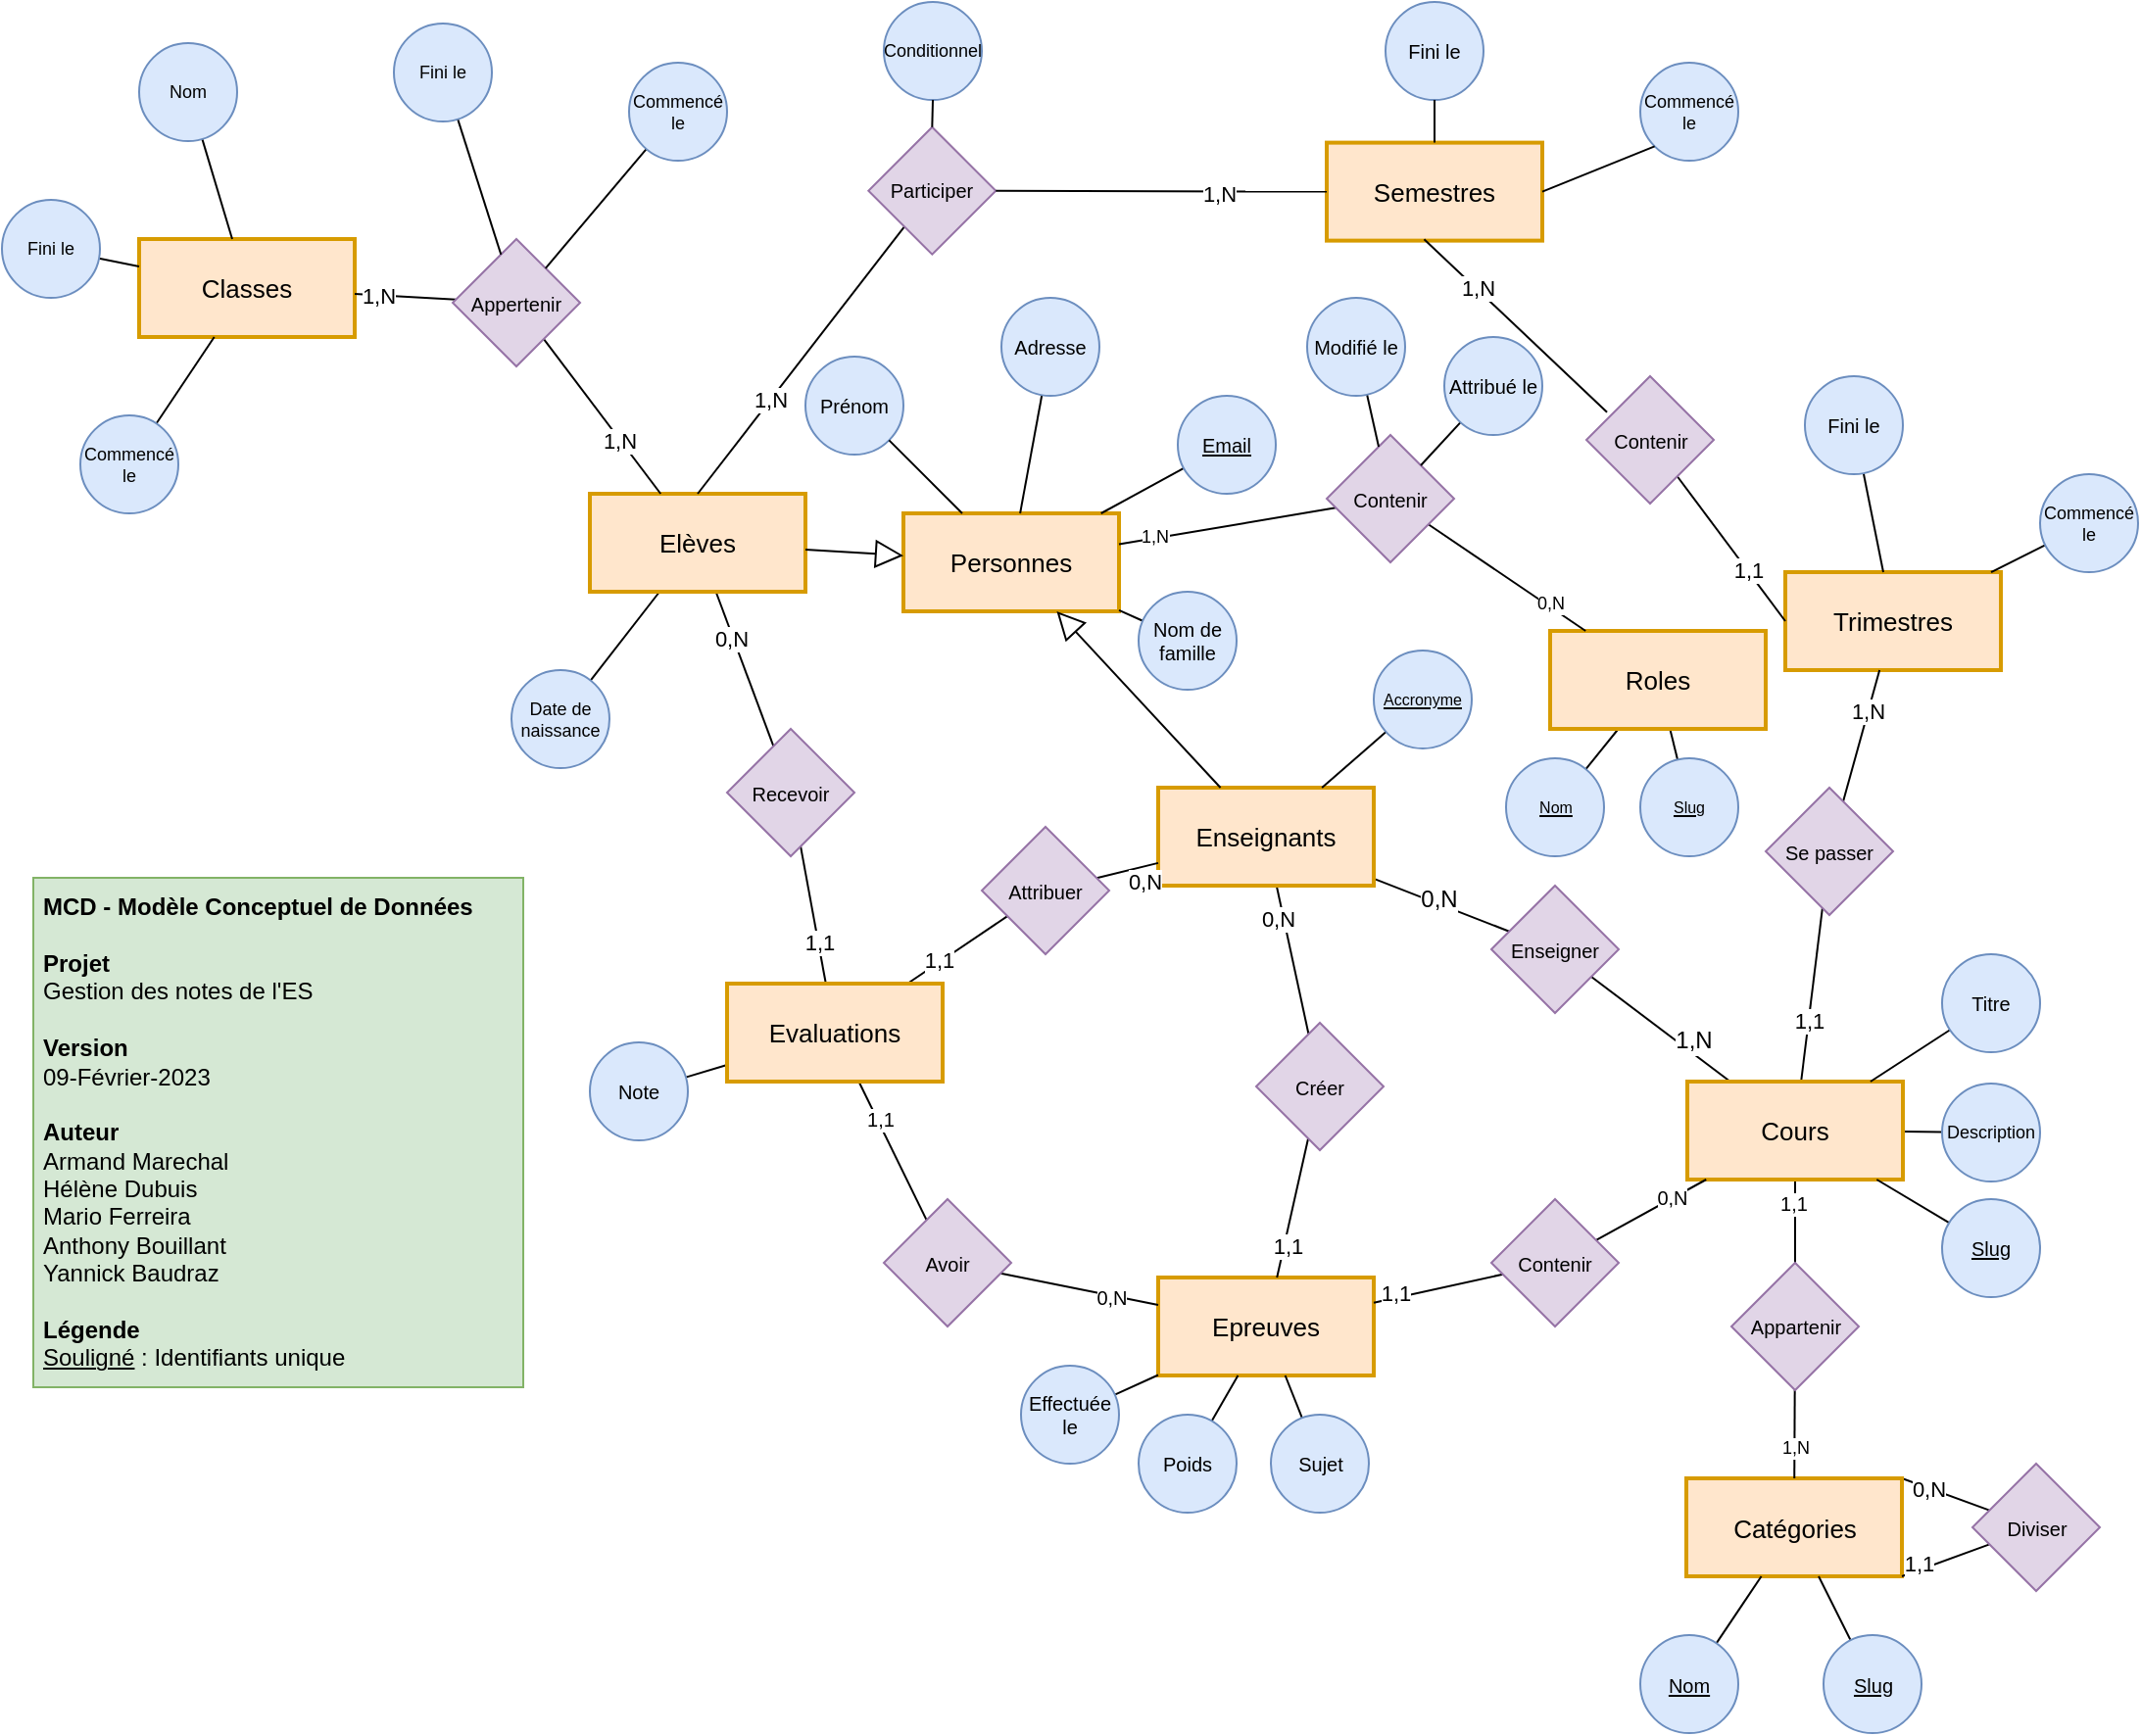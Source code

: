 <mxfile version="20.8.10" type="device"><diagram id="fc1f3b67-3c9b-b1b3-7705-706421d27264" name="ERD Habit Tracker app"><mxGraphModel dx="1502" dy="493" grid="1" gridSize="10" guides="1" tooltips="1" connect="1" arrows="1" fold="1" page="1" pageScale="1" pageWidth="850" pageHeight="1100" math="0" shadow="0"><root><mxCell id="0"/><mxCell id="1" parent="0"/><mxCell id="4cd4486c729dc68b-1" value="Personnes" style="strokeWidth=2;whiteSpace=wrap;html=1;align=center;fontSize=13;fontFamily=Helvetica;fontColor=#000000;strokeColor=#d79b00;fillColor=#ffe6cc;" parent="1" vertex="1"><mxGeometry x="194" y="391" width="110" height="50" as="geometry"/></mxCell><mxCell id="4a63a70a29bb4ada-1" value="Prénom" style="ellipse;whiteSpace=wrap;html=1;aspect=fixed;fontSize=10;fillColor=#dae8fc;strokeColor=#6c8ebf;" parent="1" vertex="1"><mxGeometry x="144" y="311" width="50" height="50" as="geometry"/></mxCell><mxCell id="4a63a70a29bb4ada-55" style="edgeStyle=none;rounded=0;html=1;endArrow=none;endFill=0;jettySize=auto;orthogonalLoop=1;fontSize=12;noEdgeStyle=1;" parent="1" source="4a63a70a29bb4ada-1" target="4cd4486c729dc68b-1" edge="1"><mxGeometry relative="1" as="geometry"/></mxCell><mxCell id="SsV3wDTHPU-2sM4uJBTH-1" value="&lt;b&gt;MCD - Modèle Conceptuel de Données&lt;/b&gt;&lt;br&gt;&lt;br&gt;&lt;b&gt;Projet&lt;br&gt;&lt;/b&gt;Gestion des notes de l'ES&lt;br&gt;&lt;br&gt;&lt;b&gt;Version&lt;/b&gt;&lt;br&gt;09-Février-2023&lt;br&gt;&lt;br&gt;&lt;b&gt;Auteur&lt;/b&gt;&lt;br&gt;Armand Marechal&lt;br&gt;Hélène Dubuis&lt;br&gt;Mario Ferreira&lt;br&gt;Anthony Bouillant&lt;br&gt;Yannick Baudraz&lt;br&gt;&lt;br&gt;&lt;b&gt;Légende&lt;/b&gt;&lt;br&gt;&lt;u&gt;Souligné&lt;/u&gt;&amp;nbsp;: Identifiants unique" style="text;html=1;align=left;verticalAlign=middle;resizable=0;points=[];;autosize=1;fillColor=#d5e8d4;strokeColor=#82b366;spacing=5;" parent="1" vertex="1"><mxGeometry x="-250" y="577" width="250" height="260" as="geometry"/></mxCell><mxCell id="kTjJ-W8VHfLG3xz3Vkrl-46" style="edgeStyle=none;rounded=0;orthogonalLoop=1;jettySize=auto;html=1;endArrow=none;endFill=0;noEdgeStyle=1;" parent="1" source="kTjJ-W8VHfLG3xz3Vkrl-40" target="UUAvCJBO5O_R0BKZxiB3-33" edge="1"><mxGeometry relative="1" as="geometry"/></mxCell><mxCell id="kTjJ-W8VHfLG3xz3Vkrl-53" value="0,N" style="text;html=1;align=center;verticalAlign=middle;resizable=0;points=[];;labelBackgroundColor=#ffffff;" parent="kTjJ-W8VHfLG3xz3Vkrl-46" vertex="1" connectable="0"><mxGeometry x="0.257" y="-1" relative="1" as="geometry"><mxPoint x="6.5" y="1" as="offset"/></mxGeometry></mxCell><mxCell id="kTjJ-W8VHfLG3xz3Vkrl-47" style="edgeStyle=none;rounded=0;orthogonalLoop=1;jettySize=auto;html=1;endArrow=none;endFill=0;noEdgeStyle=1;" parent="1" source="kTjJ-W8VHfLG3xz3Vkrl-40" target="UUAvCJBO5O_R0BKZxiB3-28" edge="1"><mxGeometry relative="1" as="geometry"/></mxCell><mxCell id="kTjJ-W8VHfLG3xz3Vkrl-52" value="1,N" style="text;html=1;align=center;verticalAlign=middle;resizable=0;points=[];;labelBackgroundColor=#ffffff;" parent="kTjJ-W8VHfLG3xz3Vkrl-47" vertex="1" connectable="0"><mxGeometry x="0.204" relative="1" as="geometry"><mxPoint x="9" as="offset"/></mxGeometry></mxCell><mxCell id="kTjJ-W8VHfLG3xz3Vkrl-40" value="Enseigner" style="rhombus;whiteSpace=wrap;html=1;fillColor=#e1d5e7;strokeColor=#9673a6;fontSize=10;" parent="1" vertex="1"><mxGeometry x="494" y="581" width="65" height="65" as="geometry"/></mxCell><mxCell id="p1nC3sIRzsMZF83V28V--9" style="edgeStyle=none;rounded=0;orthogonalLoop=1;jettySize=auto;html=1;endArrow=none;endFill=0;noEdgeStyle=1;" parent="1" source="p1nC3sIRzsMZF83V28V--2" target="4cd4486c729dc68b-1" edge="1"><mxGeometry relative="1" as="geometry"/></mxCell><mxCell id="p1nC3sIRzsMZF83V28V--2" value="Nom de famille" style="ellipse;whiteSpace=wrap;html=1;aspect=fixed;fontSize=10;fillColor=#dae8fc;strokeColor=#6c8ebf;" parent="1" vertex="1"><mxGeometry x="314" y="431" width="50" height="50" as="geometry"/></mxCell><mxCell id="p1nC3sIRzsMZF83V28V--10" style="edgeStyle=none;rounded=0;orthogonalLoop=1;jettySize=auto;html=1;endArrow=none;endFill=0;noEdgeStyle=1;" parent="1" source="p1nC3sIRzsMZF83V28V--3" target="4cd4486c729dc68b-1" edge="1"><mxGeometry relative="1" as="geometry"/></mxCell><mxCell id="p1nC3sIRzsMZF83V28V--3" value="&lt;u&gt;Email&lt;/u&gt;" style="ellipse;whiteSpace=wrap;html=1;aspect=fixed;fontSize=10;fillColor=#dae8fc;strokeColor=#6c8ebf;" parent="1" vertex="1"><mxGeometry x="334" y="331" width="50" height="50" as="geometry"/></mxCell><mxCell id="p1nC3sIRzsMZF83V28V--8" style="rounded=0;orthogonalLoop=1;jettySize=auto;html=1;endArrow=none;endFill=0;noEdgeStyle=1;" parent="1" source="p1nC3sIRzsMZF83V28V--4" target="4cd4486c729dc68b-1" edge="1"><mxGeometry relative="1" as="geometry"><mxPoint x="233.75" y="387.5" as="targetPoint"/></mxGeometry></mxCell><mxCell id="p1nC3sIRzsMZF83V28V--4" value="Adresse" style="ellipse;whiteSpace=wrap;html=1;aspect=fixed;fontSize=10;fillColor=#dae8fc;strokeColor=#6c8ebf;" parent="1" vertex="1"><mxGeometry x="244" y="281" width="50" height="50" as="geometry"/></mxCell><mxCell id="p1nC3sIRzsMZF83V28V--13" style="edgeStyle=none;rounded=0;orthogonalLoop=1;jettySize=auto;html=1;endArrow=none;endFill=0;noEdgeStyle=1;" parent="1" source="p1nC3sIRzsMZF83V28V--11" target="UUAvCJBO5O_R0BKZxiB3-27" edge="1"><mxGeometry relative="1" as="geometry"/></mxCell><mxCell id="p1nC3sIRzsMZF83V28V--11" value="Date de naissance" style="ellipse;whiteSpace=wrap;html=1;aspect=fixed;fontSize=9;fillColor=#dae8fc;strokeColor=#6c8ebf;" parent="1" vertex="1"><mxGeometry x="-6" y="471" width="50" height="50" as="geometry"/></mxCell><mxCell id="UUAvCJBO5O_R0BKZxiB3-38" style="rounded=0;orthogonalLoop=1;jettySize=auto;html=1;endArrow=none;endFill=0;noEdgeStyle=1;" parent="1" source="UUAvCJBO5O_R0BKZxiB3-27" target="UUAvCJBO5O_R0BKZxiB3-35" edge="1"><mxGeometry relative="1" as="geometry"/></mxCell><mxCell id="UUAvCJBO5O_R0BKZxiB3-39" value="0,N" style="edgeLabel;html=1;align=center;verticalAlign=middle;resizable=0;points=[];" parent="UUAvCJBO5O_R0BKZxiB3-38" vertex="1" connectable="0"><mxGeometry x="-0.518" relative="1" as="geometry"><mxPoint y="5" as="offset"/></mxGeometry></mxCell><mxCell id="UUAvCJBO5O_R0BKZxiB3-27" value="Elèves" style="strokeWidth=2;whiteSpace=wrap;html=1;align=center;fontSize=13;fontFamily=Helvetica;fontColor=#000000;strokeColor=#d79b00;fillColor=#ffe6cc;" parent="1" vertex="1"><mxGeometry x="34" y="381" width="110" height="50" as="geometry"/></mxCell><mxCell id="UUAvCJBO5O_R0BKZxiB3-53" style="edgeStyle=none;rounded=0;orthogonalLoop=1;jettySize=auto;html=1;endArrow=none;endFill=0;noEdgeStyle=1;" parent="1" source="UUAvCJBO5O_R0BKZxiB3-28" target="UUAvCJBO5O_R0BKZxiB3-52" edge="1"><mxGeometry relative="1" as="geometry"/></mxCell><mxCell id="UUAvCJBO5O_R0BKZxiB3-55" value="1,1" style="edgeLabel;html=1;align=center;verticalAlign=middle;resizable=0;points=[];" parent="UUAvCJBO5O_R0BKZxiB3-53" vertex="1" connectable="0"><mxGeometry x="-0.3" relative="1" as="geometry"><mxPoint as="offset"/></mxGeometry></mxCell><mxCell id="UUAvCJBO5O_R0BKZxiB3-58" style="edgeStyle=none;rounded=0;orthogonalLoop=1;jettySize=auto;html=1;endArrow=none;endFill=0;noEdgeStyle=1;" parent="1" source="UUAvCJBO5O_R0BKZxiB3-28" target="UUAvCJBO5O_R0BKZxiB3-57" edge="1"><mxGeometry relative="1" as="geometry"/></mxCell><mxCell id="UUAvCJBO5O_R0BKZxiB3-63" value="1,1" style="edgeLabel;html=1;align=center;verticalAlign=middle;resizable=0;points=[];" parent="UUAvCJBO5O_R0BKZxiB3-58" vertex="1" connectable="0"><mxGeometry x="-0.586" y="2" relative="1" as="geometry"><mxPoint x="-7" y="-47" as="offset"/></mxGeometry></mxCell><mxCell id="UUAvCJBO5O_R0BKZxiB3-130" value="1,1" style="edgeLabel;html=1;align=center;verticalAlign=middle;resizable=0;points=[];fontSize=10;" parent="UUAvCJBO5O_R0BKZxiB3-58" vertex="1" connectable="0"><mxGeometry x="-0.464" y="-1" relative="1" as="geometry"><mxPoint as="offset"/></mxGeometry></mxCell><mxCell id="UUAvCJBO5O_R0BKZxiB3-134" style="edgeStyle=none;rounded=0;orthogonalLoop=1;jettySize=auto;html=1;fontSize=11;endArrow=none;endFill=0;" parent="1" source="UUAvCJBO5O_R0BKZxiB3-28" target="UUAvCJBO5O_R0BKZxiB3-133" edge="1"><mxGeometry relative="1" as="geometry"/></mxCell><mxCell id="UUAvCJBO5O_R0BKZxiB3-28" value="Cours" style="strokeWidth=2;whiteSpace=wrap;html=1;align=center;fontSize=13;fontFamily=Helvetica;fontColor=#000000;strokeColor=#d79b00;fillColor=#ffe6cc;" parent="1" vertex="1"><mxGeometry x="594" y="681" width="110" height="50" as="geometry"/></mxCell><mxCell id="UUAvCJBO5O_R0BKZxiB3-29" value="Trimestres" style="strokeWidth=2;whiteSpace=wrap;html=1;align=center;fontSize=13;fontFamily=Helvetica;fontColor=#000000;strokeColor=#d79b00;fillColor=#ffe6cc;" parent="1" vertex="1"><mxGeometry x="644" y="421" width="110" height="50" as="geometry"/></mxCell><mxCell id="UUAvCJBO5O_R0BKZxiB3-61" style="edgeStyle=none;rounded=0;orthogonalLoop=1;jettySize=auto;html=1;endArrow=none;endFill=0;exitX=1;exitY=0;exitDx=0;exitDy=0;noEdgeStyle=1;" parent="1" source="UUAvCJBO5O_R0BKZxiB3-32" target="UUAvCJBO5O_R0BKZxiB3-60" edge="1"><mxGeometry relative="1" as="geometry"/></mxCell><mxCell id="UUAvCJBO5O_R0BKZxiB3-65" value="0,N" style="edgeLabel;html=1;align=center;verticalAlign=middle;resizable=0;points=[];" parent="UUAvCJBO5O_R0BKZxiB3-61" vertex="1" connectable="0"><mxGeometry x="-0.419" y="-1" relative="1" as="geometry"><mxPoint as="offset"/></mxGeometry></mxCell><mxCell id="UUAvCJBO5O_R0BKZxiB3-32" value="Catégories" style="strokeWidth=2;whiteSpace=wrap;html=1;align=center;fontSize=13;fontFamily=Helvetica;fontColor=#000000;strokeColor=#d79b00;fillColor=#ffe6cc;" parent="1" vertex="1"><mxGeometry x="593.5" y="883.5" width="110" height="50" as="geometry"/></mxCell><mxCell id="UUAvCJBO5O_R0BKZxiB3-118" style="edgeStyle=none;rounded=0;orthogonalLoop=1;jettySize=auto;html=1;fontSize=9;endArrow=none;endFill=0;noEdgeStyle=1;" parent="1" source="UUAvCJBO5O_R0BKZxiB3-33" target="UUAvCJBO5O_R0BKZxiB3-117" edge="1"><mxGeometry relative="1" as="geometry"/></mxCell><mxCell id="UUAvCJBO5O_R0BKZxiB3-131" value="0,N" style="edgeLabel;html=1;align=center;verticalAlign=middle;resizable=0;points=[];fontSize=11;" parent="UUAvCJBO5O_R0BKZxiB3-118" vertex="1" connectable="0"><mxGeometry x="-0.583" y="-3" relative="1" as="geometry"><mxPoint as="offset"/></mxGeometry></mxCell><mxCell id="UUAvCJBO5O_R0BKZxiB3-33" value="Enseignants" style="strokeWidth=2;whiteSpace=wrap;html=1;align=center;fontSize=13;fontFamily=Helvetica;fontColor=#000000;strokeColor=#d79b00;fillColor=#ffe6cc;" parent="1" vertex="1"><mxGeometry x="324" y="531" width="110" height="50" as="geometry"/></mxCell><mxCell id="UUAvCJBO5O_R0BKZxiB3-34" value="Epreuves" style="strokeWidth=2;whiteSpace=wrap;html=1;align=center;fontSize=13;fontFamily=Helvetica;fontColor=#000000;strokeColor=#d79b00;fillColor=#ffe6cc;" parent="1" vertex="1"><mxGeometry x="324" y="781" width="110" height="50" as="geometry"/></mxCell><mxCell id="UUAvCJBO5O_R0BKZxiB3-115" style="edgeStyle=none;rounded=0;orthogonalLoop=1;jettySize=auto;html=1;fontSize=9;endArrow=none;endFill=0;noEdgeStyle=1;" parent="1" source="UUAvCJBO5O_R0BKZxiB3-35" target="UUAvCJBO5O_R0BKZxiB3-114" edge="1"><mxGeometry relative="1" as="geometry"/></mxCell><mxCell id="UUAvCJBO5O_R0BKZxiB3-116" value="1,1" style="edgeLabel;html=1;align=center;verticalAlign=middle;resizable=0;points=[];fontSize=11;" parent="UUAvCJBO5O_R0BKZxiB3-115" vertex="1" connectable="0"><mxGeometry x="0.399" relative="1" as="geometry"><mxPoint as="offset"/></mxGeometry></mxCell><mxCell id="UUAvCJBO5O_R0BKZxiB3-35" value="Recevoir" style="rhombus;whiteSpace=wrap;html=1;fillColor=#e1d5e7;strokeColor=#9673a6;fontSize=10;" parent="1" vertex="1"><mxGeometry x="104" y="501" width="65" height="65" as="geometry"/></mxCell><mxCell id="UUAvCJBO5O_R0BKZxiB3-43" style="edgeStyle=none;rounded=0;orthogonalLoop=1;jettySize=auto;html=1;endArrow=none;endFill=0;noEdgeStyle=1;" parent="1" source="UUAvCJBO5O_R0BKZxiB3-42" target="UUAvCJBO5O_R0BKZxiB3-33" edge="1"><mxGeometry relative="1" as="geometry"/></mxCell><mxCell id="UUAvCJBO5O_R0BKZxiB3-45" value="0,N" style="edgeLabel;html=1;align=center;verticalAlign=middle;resizable=0;points=[];" parent="UUAvCJBO5O_R0BKZxiB3-43" vertex="1" connectable="0"><mxGeometry x="0.71" y="-1" relative="1" as="geometry"><mxPoint x="-3" y="7" as="offset"/></mxGeometry></mxCell><mxCell id="UUAvCJBO5O_R0BKZxiB3-44" style="edgeStyle=none;rounded=0;orthogonalLoop=1;jettySize=auto;html=1;endArrow=none;endFill=0;noEdgeStyle=1;" parent="1" source="UUAvCJBO5O_R0BKZxiB3-42" target="UUAvCJBO5O_R0BKZxiB3-114" edge="1"><mxGeometry relative="1" as="geometry"/></mxCell><mxCell id="UUAvCJBO5O_R0BKZxiB3-46" value="1,1" style="edgeLabel;html=1;align=center;verticalAlign=middle;resizable=0;points=[];" parent="UUAvCJBO5O_R0BKZxiB3-44" vertex="1" connectable="0"><mxGeometry x="0.58" y="1" relative="1" as="geometry"><mxPoint x="4" y="-6" as="offset"/></mxGeometry></mxCell><mxCell id="UUAvCJBO5O_R0BKZxiB3-42" value="Attribuer" style="rhombus;whiteSpace=wrap;html=1;fillColor=#e1d5e7;strokeColor=#9673a6;fontSize=10;" parent="1" vertex="1"><mxGeometry x="234" y="551" width="65" height="65" as="geometry"/></mxCell><mxCell id="UUAvCJBO5O_R0BKZxiB3-48" style="edgeStyle=none;rounded=0;orthogonalLoop=1;jettySize=auto;html=1;endArrow=none;endFill=0;noEdgeStyle=1;" parent="1" source="UUAvCJBO5O_R0BKZxiB3-47" target="UUAvCJBO5O_R0BKZxiB3-28" edge="1"><mxGeometry relative="1" as="geometry"/></mxCell><mxCell id="UUAvCJBO5O_R0BKZxiB3-129" value="0,N" style="edgeLabel;html=1;align=center;verticalAlign=middle;resizable=0;points=[];fontSize=10;" parent="UUAvCJBO5O_R0BKZxiB3-48" vertex="1" connectable="0"><mxGeometry x="0.378" y="1" relative="1" as="geometry"><mxPoint as="offset"/></mxGeometry></mxCell><mxCell id="UUAvCJBO5O_R0BKZxiB3-49" style="edgeStyle=none;rounded=0;orthogonalLoop=1;jettySize=auto;html=1;endArrow=none;endFill=0;noEdgeStyle=1;" parent="1" source="UUAvCJBO5O_R0BKZxiB3-47" target="UUAvCJBO5O_R0BKZxiB3-34" edge="1"><mxGeometry relative="1" as="geometry"/></mxCell><mxCell id="UUAvCJBO5O_R0BKZxiB3-50" value="1,1" style="edgeLabel;html=1;align=center;verticalAlign=middle;resizable=0;points=[];" parent="UUAvCJBO5O_R0BKZxiB3-49" vertex="1" connectable="0"><mxGeometry x="0.789" relative="1" as="geometry"><mxPoint x="4" y="-4" as="offset"/></mxGeometry></mxCell><mxCell id="UUAvCJBO5O_R0BKZxiB3-47" value="Contenir" style="rhombus;whiteSpace=wrap;html=1;fillColor=#e1d5e7;strokeColor=#9673a6;fontSize=10;" parent="1" vertex="1"><mxGeometry x="494" y="741" width="65" height="65" as="geometry"/></mxCell><mxCell id="UUAvCJBO5O_R0BKZxiB3-54" style="edgeStyle=none;rounded=0;orthogonalLoop=1;jettySize=auto;html=1;endArrow=none;endFill=0;noEdgeStyle=1;" parent="1" source="UUAvCJBO5O_R0BKZxiB3-52" target="UUAvCJBO5O_R0BKZxiB3-29" edge="1"><mxGeometry relative="1" as="geometry"/></mxCell><mxCell id="UUAvCJBO5O_R0BKZxiB3-56" value="1,N" style="edgeLabel;html=1;align=center;verticalAlign=middle;resizable=0;points=[];" parent="UUAvCJBO5O_R0BKZxiB3-54" vertex="1" connectable="0"><mxGeometry x="0.381" y="-2" relative="1" as="geometry"><mxPoint x="-3" y="-1" as="offset"/></mxGeometry></mxCell><mxCell id="UUAvCJBO5O_R0BKZxiB3-52" value="Se passer" style="rhombus;whiteSpace=wrap;html=1;fillColor=#e1d5e7;strokeColor=#9673a6;fontSize=10;" parent="1" vertex="1"><mxGeometry x="634" y="531" width="65" height="65" as="geometry"/></mxCell><mxCell id="UUAvCJBO5O_R0BKZxiB3-59" style="edgeStyle=none;rounded=0;orthogonalLoop=1;jettySize=auto;html=1;endArrow=none;endFill=0;noEdgeStyle=1;" parent="1" source="UUAvCJBO5O_R0BKZxiB3-57" target="UUAvCJBO5O_R0BKZxiB3-32" edge="1"><mxGeometry relative="1" as="geometry"/></mxCell><mxCell id="UUAvCJBO5O_R0BKZxiB3-113" value="1,N" style="edgeLabel;html=1;align=center;verticalAlign=middle;resizable=0;points=[];fontSize=9;" parent="UUAvCJBO5O_R0BKZxiB3-59" vertex="1" connectable="0"><mxGeometry x="0.303" relative="1" as="geometry"><mxPoint as="offset"/></mxGeometry></mxCell><mxCell id="UUAvCJBO5O_R0BKZxiB3-57" value="Appartenir" style="rhombus;whiteSpace=wrap;html=1;fillColor=#e1d5e7;strokeColor=#9673a6;fontSize=10;" parent="1" vertex="1"><mxGeometry x="616.5" y="773.5" width="65" height="65" as="geometry"/></mxCell><mxCell id="UUAvCJBO5O_R0BKZxiB3-62" style="edgeStyle=none;rounded=0;orthogonalLoop=1;jettySize=auto;html=1;endArrow=none;endFill=0;entryX=1;entryY=1;entryDx=0;entryDy=0;noEdgeStyle=1;" parent="1" source="UUAvCJBO5O_R0BKZxiB3-60" target="UUAvCJBO5O_R0BKZxiB3-32" edge="1"><mxGeometry relative="1" as="geometry"/></mxCell><mxCell id="UUAvCJBO5O_R0BKZxiB3-66" value="1,1" style="edgeLabel;html=1;align=center;verticalAlign=middle;resizable=0;points=[];" parent="UUAvCJBO5O_R0BKZxiB3-62" vertex="1" connectable="0"><mxGeometry x="0.43" y="-1" relative="1" as="geometry"><mxPoint x="-4" y="-1" as="offset"/></mxGeometry></mxCell><mxCell id="UUAvCJBO5O_R0BKZxiB3-60" value="Diviser" style="rhombus;whiteSpace=wrap;html=1;fillColor=#e1d5e7;strokeColor=#9673a6;fontSize=10;" parent="1" vertex="1"><mxGeometry x="739.5" y="876" width="65" height="65" as="geometry"/></mxCell><mxCell id="UUAvCJBO5O_R0BKZxiB3-68" value="" style="edgeStyle=orthogonalEdgeStyle;html=1;endSize=12;endArrow=block;endFill=0;rounded=0;noEdgeStyle=1;" parent="1" source="UUAvCJBO5O_R0BKZxiB3-27" target="4cd4486c729dc68b-1" edge="1"><mxGeometry width="160" relative="1" as="geometry"><mxPoint x="20" y="377.5" as="sourcePoint"/><mxPoint x="180" y="377.5" as="targetPoint"/></mxGeometry></mxCell><mxCell id="UUAvCJBO5O_R0BKZxiB3-69" value="" style="edgeStyle=orthogonalEdgeStyle;html=1;endSize=12;endArrow=block;endFill=0;rounded=0;noEdgeStyle=1;" parent="1" source="UUAvCJBO5O_R0BKZxiB3-33" target="4cd4486c729dc68b-1" edge="1"><mxGeometry width="160" relative="1" as="geometry"><mxPoint x="137.115" y="452.5" as="sourcePoint"/><mxPoint x="191.635" y="340" as="targetPoint"/></mxGeometry></mxCell><mxCell id="UUAvCJBO5O_R0BKZxiB3-74" style="edgeStyle=none;rounded=0;orthogonalLoop=1;jettySize=auto;html=1;endArrow=none;endFill=0;noEdgeStyle=1;" parent="1" source="UUAvCJBO5O_R0BKZxiB3-73" target="UUAvCJBO5O_R0BKZxiB3-114" edge="1"><mxGeometry relative="1" as="geometry"/></mxCell><mxCell id="UUAvCJBO5O_R0BKZxiB3-73" value="Note" style="ellipse;whiteSpace=wrap;html=1;aspect=fixed;fontSize=10;fillColor=#dae8fc;strokeColor=#6c8ebf;" parent="1" vertex="1"><mxGeometry x="34" y="661" width="50" height="50" as="geometry"/></mxCell><mxCell id="UUAvCJBO5O_R0BKZxiB3-78" style="edgeStyle=none;rounded=0;orthogonalLoop=1;jettySize=auto;html=1;endArrow=none;endFill=0;noEdgeStyle=1;" parent="1" source="UUAvCJBO5O_R0BKZxiB3-75" target="UUAvCJBO5O_R0BKZxiB3-34" edge="1"><mxGeometry relative="1" as="geometry"><mxPoint x="335" y="647.5" as="targetPoint"/></mxGeometry></mxCell><mxCell id="UUAvCJBO5O_R0BKZxiB3-75" value="Poids" style="ellipse;whiteSpace=wrap;html=1;aspect=fixed;fontSize=10;fillColor=#dae8fc;strokeColor=#6c8ebf;" parent="1" vertex="1"><mxGeometry x="314" y="851" width="50" height="50" as="geometry"/></mxCell><mxCell id="UUAvCJBO5O_R0BKZxiB3-79" style="edgeStyle=none;rounded=0;orthogonalLoop=1;jettySize=auto;html=1;endArrow=none;endFill=0;noEdgeStyle=1;" parent="1" source="UUAvCJBO5O_R0BKZxiB3-76" target="UUAvCJBO5O_R0BKZxiB3-34" edge="1"><mxGeometry relative="1" as="geometry"/></mxCell><mxCell id="UUAvCJBO5O_R0BKZxiB3-76" value="Effectuée le" style="ellipse;whiteSpace=wrap;html=1;aspect=fixed;fontSize=10;fillColor=#dae8fc;strokeColor=#6c8ebf;" parent="1" vertex="1"><mxGeometry x="254" y="826" width="50" height="50" as="geometry"/></mxCell><mxCell id="UUAvCJBO5O_R0BKZxiB3-80" style="edgeStyle=none;rounded=0;orthogonalLoop=1;jettySize=auto;html=1;endArrow=none;endFill=0;noEdgeStyle=1;" parent="1" source="UUAvCJBO5O_R0BKZxiB3-77" target="UUAvCJBO5O_R0BKZxiB3-34" edge="1"><mxGeometry relative="1" as="geometry"/></mxCell><mxCell id="UUAvCJBO5O_R0BKZxiB3-77" value="Sujet" style="ellipse;whiteSpace=wrap;html=1;aspect=fixed;fontSize=10;fillColor=#dae8fc;strokeColor=#6c8ebf;" parent="1" vertex="1"><mxGeometry x="381.5" y="851" width="50" height="50" as="geometry"/></mxCell><mxCell id="UUAvCJBO5O_R0BKZxiB3-83" style="edgeStyle=none;rounded=0;orthogonalLoop=1;jettySize=auto;html=1;endArrow=none;endFill=0;noEdgeStyle=1;" parent="1" source="UUAvCJBO5O_R0BKZxiB3-81" target="UUAvCJBO5O_R0BKZxiB3-33" edge="1"><mxGeometry relative="1" as="geometry"/></mxCell><mxCell id="UUAvCJBO5O_R0BKZxiB3-81" value="&lt;u style=&quot;font-size: 8px;&quot;&gt;Accronyme&lt;/u&gt;" style="ellipse;whiteSpace=wrap;html=1;aspect=fixed;fontSize=8;fillColor=#dae8fc;strokeColor=#6c8ebf;" parent="1" vertex="1"><mxGeometry x="434" y="461" width="50" height="50" as="geometry"/></mxCell><mxCell id="UUAvCJBO5O_R0BKZxiB3-85" style="edgeStyle=none;rounded=0;orthogonalLoop=1;jettySize=auto;html=1;endArrow=none;endFill=0;noEdgeStyle=1;" parent="1" source="UUAvCJBO5O_R0BKZxiB3-84" target="UUAvCJBO5O_R0BKZxiB3-28" edge="1"><mxGeometry relative="1" as="geometry"/></mxCell><mxCell id="UUAvCJBO5O_R0BKZxiB3-84" value="Titre" style="ellipse;whiteSpace=wrap;html=1;aspect=fixed;fontSize=10;fillColor=#dae8fc;strokeColor=#6c8ebf;" parent="1" vertex="1"><mxGeometry x="724" y="616" width="50" height="50" as="geometry"/></mxCell><mxCell id="UUAvCJBO5O_R0BKZxiB3-87" style="edgeStyle=none;rounded=0;orthogonalLoop=1;jettySize=auto;html=1;endArrow=none;endFill=0;noEdgeStyle=1;" parent="1" source="UUAvCJBO5O_R0BKZxiB3-86" target="UUAvCJBO5O_R0BKZxiB3-28" edge="1"><mxGeometry relative="1" as="geometry"/></mxCell><mxCell id="UUAvCJBO5O_R0BKZxiB3-86" value="Slug" style="ellipse;whiteSpace=wrap;html=1;aspect=fixed;fontSize=10;fillColor=#dae8fc;strokeColor=#6c8ebf;fontStyle=4" parent="1" vertex="1"><mxGeometry x="724" y="741" width="50" height="50" as="geometry"/></mxCell><mxCell id="UUAvCJBO5O_R0BKZxiB3-91" style="edgeStyle=none;rounded=0;orthogonalLoop=1;jettySize=auto;html=1;fontSize=9;endArrow=none;endFill=0;noEdgeStyle=1;" parent="1" source="UUAvCJBO5O_R0BKZxiB3-88" target="UUAvCJBO5O_R0BKZxiB3-32" edge="1"><mxGeometry relative="1" as="geometry"/></mxCell><mxCell id="UUAvCJBO5O_R0BKZxiB3-88" value="&lt;u style=&quot;&quot;&gt;Slug&lt;/u&gt;" style="ellipse;whiteSpace=wrap;html=1;aspect=fixed;fontSize=10;fillColor=#dae8fc;strokeColor=#6c8ebf;" parent="1" vertex="1"><mxGeometry x="663.5" y="963.5" width="50" height="50" as="geometry"/></mxCell><mxCell id="UUAvCJBO5O_R0BKZxiB3-90" style="edgeStyle=none;rounded=0;orthogonalLoop=1;jettySize=auto;html=1;fontSize=9;endArrow=none;endFill=0;noEdgeStyle=1;" parent="1" source="UUAvCJBO5O_R0BKZxiB3-89" target="UUAvCJBO5O_R0BKZxiB3-32" edge="1"><mxGeometry relative="1" as="geometry"/></mxCell><mxCell id="UUAvCJBO5O_R0BKZxiB3-89" value="Nom" style="ellipse;whiteSpace=wrap;html=1;aspect=fixed;fontSize=10;fillColor=#dae8fc;strokeColor=#6c8ebf;fontStyle=4" parent="1" vertex="1"><mxGeometry x="570" y="963.5" width="50" height="50" as="geometry"/></mxCell><mxCell id="UUAvCJBO5O_R0BKZxiB3-98" style="edgeStyle=none;rounded=0;orthogonalLoop=1;jettySize=auto;html=1;fontSize=9;endArrow=none;endFill=0;noEdgeStyle=1;" parent="1" source="UUAvCJBO5O_R0BKZxiB3-96" target="UUAvCJBO5O_R0BKZxiB3-29" edge="1"><mxGeometry relative="1" as="geometry"/></mxCell><mxCell id="UUAvCJBO5O_R0BKZxiB3-96" value="Fini le" style="ellipse;whiteSpace=wrap;html=1;aspect=fixed;fontSize=10;fillColor=#dae8fc;strokeColor=#6c8ebf;" parent="1" vertex="1"><mxGeometry x="654" y="321" width="50" height="50" as="geometry"/></mxCell><mxCell id="UUAvCJBO5O_R0BKZxiB3-99" style="edgeStyle=none;rounded=0;orthogonalLoop=1;jettySize=auto;html=1;fontSize=9;endArrow=none;endFill=0;noEdgeStyle=1;" parent="1" source="UUAvCJBO5O_R0BKZxiB3-97" target="UUAvCJBO5O_R0BKZxiB3-29" edge="1"><mxGeometry relative="1" as="geometry"/></mxCell><mxCell id="UUAvCJBO5O_R0BKZxiB3-97" value="Commencé le" style="ellipse;whiteSpace=wrap;html=1;aspect=fixed;fontSize=9;fillColor=#dae8fc;strokeColor=#6c8ebf;" parent="1" vertex="1"><mxGeometry x="774" y="371" width="50" height="50" as="geometry"/></mxCell><mxCell id="UUAvCJBO5O_R0BKZxiB3-100" value="Classes" style="strokeWidth=2;whiteSpace=wrap;html=1;align=center;fontSize=13;fontFamily=Helvetica;fontColor=#000000;strokeColor=#d79b00;fillColor=#ffe6cc;" parent="1" vertex="1"><mxGeometry x="-196" y="251" width="110" height="50" as="geometry"/></mxCell><mxCell id="UUAvCJBO5O_R0BKZxiB3-102" style="edgeStyle=none;rounded=0;orthogonalLoop=1;jettySize=auto;html=1;fontSize=9;endArrow=none;endFill=0;noEdgeStyle=1;" parent="1" source="UUAvCJBO5O_R0BKZxiB3-101" target="UUAvCJBO5O_R0BKZxiB3-100" edge="1"><mxGeometry relative="1" as="geometry"/></mxCell><mxCell id="UUAvCJBO5O_R0BKZxiB3-101" value="Nom" style="ellipse;whiteSpace=wrap;html=1;aspect=fixed;fontSize=9;fillColor=#dae8fc;strokeColor=#6c8ebf;" parent="1" vertex="1"><mxGeometry x="-196" y="151" width="50" height="50" as="geometry"/></mxCell><mxCell id="UUAvCJBO5O_R0BKZxiB3-105" style="edgeStyle=none;rounded=0;orthogonalLoop=1;jettySize=auto;html=1;fontSize=9;endArrow=none;endFill=0;noEdgeStyle=1;" parent="1" source="UUAvCJBO5O_R0BKZxiB3-103" target="UUAvCJBO5O_R0BKZxiB3-100" edge="1"><mxGeometry relative="1" as="geometry"/></mxCell><mxCell id="UUAvCJBO5O_R0BKZxiB3-103" value="Fini le" style="ellipse;whiteSpace=wrap;html=1;aspect=fixed;fontSize=9;fillColor=#dae8fc;strokeColor=#6c8ebf;" parent="1" vertex="1"><mxGeometry x="-266" y="231" width="50" height="50" as="geometry"/></mxCell><mxCell id="UUAvCJBO5O_R0BKZxiB3-106" style="edgeStyle=none;rounded=0;orthogonalLoop=1;jettySize=auto;html=1;fontSize=9;endArrow=none;endFill=0;noEdgeStyle=1;" parent="1" source="UUAvCJBO5O_R0BKZxiB3-104" target="UUAvCJBO5O_R0BKZxiB3-100" edge="1"><mxGeometry relative="1" as="geometry"/></mxCell><mxCell id="UUAvCJBO5O_R0BKZxiB3-104" value="Commencé le" style="ellipse;whiteSpace=wrap;html=1;aspect=fixed;fontSize=9;fillColor=#dae8fc;strokeColor=#6c8ebf;" parent="1" vertex="1"><mxGeometry x="-226" y="341" width="50" height="50" as="geometry"/></mxCell><mxCell id="UUAvCJBO5O_R0BKZxiB3-109" style="edgeStyle=none;rounded=0;orthogonalLoop=1;jettySize=auto;html=1;fontSize=9;endArrow=none;endFill=0;noEdgeStyle=1;" parent="1" source="UUAvCJBO5O_R0BKZxiB3-108" target="UUAvCJBO5O_R0BKZxiB3-100" edge="1"><mxGeometry relative="1" as="geometry"/></mxCell><mxCell id="UUAvCJBO5O_R0BKZxiB3-111" value="1,N" style="edgeLabel;html=1;align=center;verticalAlign=middle;resizable=0;points=[];fontSize=11;" parent="UUAvCJBO5O_R0BKZxiB3-109" vertex="1" connectable="0"><mxGeometry x="0.553" relative="1" as="geometry"><mxPoint as="offset"/></mxGeometry></mxCell><mxCell id="UUAvCJBO5O_R0BKZxiB3-110" style="edgeStyle=none;rounded=0;orthogonalLoop=1;jettySize=auto;html=1;fontSize=9;endArrow=none;endFill=0;noEdgeStyle=1;" parent="1" source="UUAvCJBO5O_R0BKZxiB3-108" target="UUAvCJBO5O_R0BKZxiB3-27" edge="1"><mxGeometry relative="1" as="geometry"/></mxCell><mxCell id="UUAvCJBO5O_R0BKZxiB3-112" value="1,N" style="edgeLabel;html=1;align=center;verticalAlign=middle;resizable=0;points=[];fontSize=11;" parent="UUAvCJBO5O_R0BKZxiB3-110" vertex="1" connectable="0"><mxGeometry x="0.289" y="-1" relative="1" as="geometry"><mxPoint as="offset"/></mxGeometry></mxCell><mxCell id="UUAvCJBO5O_R0BKZxiB3-108" value="Appertenir" style="rhombus;whiteSpace=wrap;html=1;fillColor=#e1d5e7;strokeColor=#9673a6;fontSize=10;" parent="1" vertex="1"><mxGeometry x="-36" y="251" width="65" height="65" as="geometry"/></mxCell><mxCell id="UUAvCJBO5O_R0BKZxiB3-125" style="edgeStyle=none;rounded=0;orthogonalLoop=1;jettySize=auto;html=1;fontSize=10;endArrow=none;endFill=0;noEdgeStyle=1;" parent="1" source="UUAvCJBO5O_R0BKZxiB3-114" target="UUAvCJBO5O_R0BKZxiB3-124" edge="1"><mxGeometry relative="1" as="geometry"/></mxCell><mxCell id="UUAvCJBO5O_R0BKZxiB3-128" value="1,1" style="edgeLabel;html=1;align=center;verticalAlign=middle;resizable=0;points=[];fontSize=10;" parent="UUAvCJBO5O_R0BKZxiB3-125" vertex="1" connectable="0"><mxGeometry x="-0.465" y="1" relative="1" as="geometry"><mxPoint as="offset"/></mxGeometry></mxCell><mxCell id="UUAvCJBO5O_R0BKZxiB3-114" value="Evaluations" style="strokeWidth=2;whiteSpace=wrap;html=1;align=center;fontSize=13;fontFamily=Helvetica;fontColor=#000000;strokeColor=#d79b00;fillColor=#ffe6cc;" parent="1" vertex="1"><mxGeometry x="104" y="631" width="110" height="50" as="geometry"/></mxCell><mxCell id="UUAvCJBO5O_R0BKZxiB3-119" style="edgeStyle=none;rounded=0;orthogonalLoop=1;jettySize=auto;html=1;fontSize=9;endArrow=none;endFill=0;noEdgeStyle=1;" parent="1" source="UUAvCJBO5O_R0BKZxiB3-117" target="UUAvCJBO5O_R0BKZxiB3-34" edge="1"><mxGeometry relative="1" as="geometry"/></mxCell><mxCell id="UUAvCJBO5O_R0BKZxiB3-132" value="1,1" style="edgeLabel;html=1;align=center;verticalAlign=middle;resizable=0;points=[];fontSize=11;" parent="UUAvCJBO5O_R0BKZxiB3-119" vertex="1" connectable="0"><mxGeometry x="0.529" y="1" relative="1" as="geometry"><mxPoint as="offset"/></mxGeometry></mxCell><mxCell id="UUAvCJBO5O_R0BKZxiB3-117" value="Créer" style="rhombus;whiteSpace=wrap;html=1;fillColor=#e1d5e7;strokeColor=#9673a6;fontSize=10;" parent="1" vertex="1"><mxGeometry x="374" y="651" width="65" height="65" as="geometry"/></mxCell><mxCell id="UUAvCJBO5O_R0BKZxiB3-121" style="edgeStyle=none;rounded=0;orthogonalLoop=1;jettySize=auto;html=1;fontSize=9;endArrow=none;endFill=0;noEdgeStyle=1;" parent="1" source="UUAvCJBO5O_R0BKZxiB3-120" target="UUAvCJBO5O_R0BKZxiB3-108" edge="1"><mxGeometry relative="1" as="geometry"/></mxCell><mxCell id="UUAvCJBO5O_R0BKZxiB3-120" value="Commencé le" style="ellipse;whiteSpace=wrap;html=1;aspect=fixed;fontSize=9;fillColor=#dae8fc;strokeColor=#6c8ebf;" parent="1" vertex="1"><mxGeometry x="54" y="161" width="50" height="50" as="geometry"/></mxCell><mxCell id="UUAvCJBO5O_R0BKZxiB3-123" style="edgeStyle=none;rounded=0;orthogonalLoop=1;jettySize=auto;html=1;fontSize=9;endArrow=none;endFill=0;noEdgeStyle=1;" parent="1" source="UUAvCJBO5O_R0BKZxiB3-122" target="UUAvCJBO5O_R0BKZxiB3-108" edge="1"><mxGeometry relative="1" as="geometry"/></mxCell><mxCell id="UUAvCJBO5O_R0BKZxiB3-122" value="Fini le" style="ellipse;whiteSpace=wrap;html=1;aspect=fixed;fontSize=9;fillColor=#dae8fc;strokeColor=#6c8ebf;" parent="1" vertex="1"><mxGeometry x="-66" y="141" width="50" height="50" as="geometry"/></mxCell><mxCell id="UUAvCJBO5O_R0BKZxiB3-126" style="edgeStyle=none;rounded=0;orthogonalLoop=1;jettySize=auto;html=1;fontSize=10;endArrow=none;endFill=0;noEdgeStyle=1;" parent="1" source="UUAvCJBO5O_R0BKZxiB3-124" target="UUAvCJBO5O_R0BKZxiB3-34" edge="1"><mxGeometry relative="1" as="geometry"/></mxCell><mxCell id="UUAvCJBO5O_R0BKZxiB3-127" value="0,N" style="edgeLabel;html=1;align=center;verticalAlign=middle;resizable=0;points=[];fontSize=10;" parent="UUAvCJBO5O_R0BKZxiB3-126" vertex="1" connectable="0"><mxGeometry x="0.405" y="-1" relative="1" as="geometry"><mxPoint as="offset"/></mxGeometry></mxCell><mxCell id="UUAvCJBO5O_R0BKZxiB3-124" value="Avoir" style="rhombus;whiteSpace=wrap;html=1;fillColor=#e1d5e7;strokeColor=#9673a6;fontSize=10;" parent="1" vertex="1"><mxGeometry x="184" y="741" width="65" height="65" as="geometry"/></mxCell><mxCell id="UUAvCJBO5O_R0BKZxiB3-133" value="Description" style="ellipse;whiteSpace=wrap;html=1;aspect=fixed;fontSize=9;fillColor=#dae8fc;strokeColor=#6c8ebf;" parent="1" vertex="1"><mxGeometry x="724" y="682" width="50" height="50" as="geometry"/></mxCell><mxCell id="sFKnUFpZZBFb8U70GAtL-1" value="Semestres" style="strokeWidth=2;whiteSpace=wrap;html=1;align=center;fontSize=13;fontFamily=Helvetica;fontColor=#000000;strokeColor=#d79b00;fillColor=#ffe6cc;" parent="1" vertex="1"><mxGeometry x="410" y="201.81" width="110" height="50" as="geometry"/></mxCell><mxCell id="sFKnUFpZZBFb8U70GAtL-2" value="Commencé le" style="ellipse;whiteSpace=wrap;html=1;aspect=fixed;fontSize=9;fillColor=#dae8fc;strokeColor=#6c8ebf;" parent="1" vertex="1"><mxGeometry x="570" y="161" width="50" height="50" as="geometry"/></mxCell><mxCell id="sFKnUFpZZBFb8U70GAtL-3" value="Fini le" style="ellipse;whiteSpace=wrap;html=1;aspect=fixed;fontSize=10;fillColor=#dae8fc;strokeColor=#6c8ebf;" parent="1" vertex="1"><mxGeometry x="440" y="130" width="50" height="50" as="geometry"/></mxCell><mxCell id="sFKnUFpZZBFb8U70GAtL-4" style="edgeStyle=none;rounded=0;orthogonalLoop=1;jettySize=auto;html=1;fontSize=9;endArrow=none;endFill=0;noEdgeStyle=1;exitX=0.5;exitY=0;exitDx=0;exitDy=0;" parent="1" source="sFKnUFpZZBFb8U70GAtL-1" target="sFKnUFpZZBFb8U70GAtL-3" edge="1"><mxGeometry relative="1" as="geometry"><mxPoint x="289.996" y="236.814" as="sourcePoint"/><mxPoint x="300.14" y="287.29" as="targetPoint"/></mxGeometry></mxCell><mxCell id="sFKnUFpZZBFb8U70GAtL-5" style="edgeStyle=none;rounded=0;orthogonalLoop=1;jettySize=auto;html=1;fontSize=9;endArrow=none;endFill=0;noEdgeStyle=1;exitX=1;exitY=0.5;exitDx=0;exitDy=0;entryX=0;entryY=1;entryDx=0;entryDy=0;" parent="1" source="sFKnUFpZZBFb8U70GAtL-1" target="sFKnUFpZZBFb8U70GAtL-2" edge="1"><mxGeometry relative="1" as="geometry"><mxPoint x="431.97" y="246.8" as="sourcePoint"/><mxPoint x="430.002" y="326.806" as="targetPoint"/></mxGeometry></mxCell><mxCell id="sFKnUFpZZBFb8U70GAtL-6" style="edgeStyle=none;rounded=0;orthogonalLoop=1;jettySize=auto;html=1;endArrow=none;endFill=0;noEdgeStyle=1;exitX=0;exitY=0.5;exitDx=0;exitDy=0;" parent="1" source="UUAvCJBO5O_R0BKZxiB3-29" target="sFKnUFpZZBFb8U70GAtL-8" edge="1"><mxGeometry relative="1" as="geometry"><mxPoint x="537.07" y="461" as="sourcePoint"/></mxGeometry></mxCell><mxCell id="sFKnUFpZZBFb8U70GAtL-7" value="1,1" style="edgeLabel;html=1;align=center;verticalAlign=middle;resizable=0;points=[];" parent="sFKnUFpZZBFb8U70GAtL-6" vertex="1" connectable="0"><mxGeometry x="-0.3" relative="1" as="geometry"><mxPoint as="offset"/></mxGeometry></mxCell><mxCell id="sFKnUFpZZBFb8U70GAtL-8" value="Contenir" style="rhombus;whiteSpace=wrap;html=1;fillColor=#e1d5e7;strokeColor=#9673a6;fontSize=10;" parent="1" vertex="1"><mxGeometry x="542.5" y="321" width="65" height="65" as="geometry"/></mxCell><mxCell id="sFKnUFpZZBFb8U70GAtL-9" style="edgeStyle=none;rounded=0;orthogonalLoop=1;jettySize=auto;html=1;endArrow=none;endFill=0;noEdgeStyle=1;entryX=0.452;entryY=0.987;entryDx=0;entryDy=0;entryPerimeter=0;exitX=0.162;exitY=0.282;exitDx=0;exitDy=0;exitPerimeter=0;" parent="1" source="sFKnUFpZZBFb8U70GAtL-8" target="sFKnUFpZZBFb8U70GAtL-1" edge="1"><mxGeometry relative="1" as="geometry"><mxPoint x="577.085" y="251" as="targetPoint"/></mxGeometry></mxCell><mxCell id="sFKnUFpZZBFb8U70GAtL-10" value="1,N" style="edgeLabel;html=1;align=center;verticalAlign=middle;resizable=0;points=[];" parent="sFKnUFpZZBFb8U70GAtL-9" vertex="1" connectable="0"><mxGeometry x="0.381" y="-2" relative="1" as="geometry"><mxPoint x="-3" y="-1" as="offset"/></mxGeometry></mxCell><mxCell id="sFKnUFpZZBFb8U70GAtL-11" style="edgeStyle=none;rounded=0;orthogonalLoop=1;jettySize=auto;html=1;endArrow=none;endFill=0;noEdgeStyle=1;exitX=0.5;exitY=0;exitDx=0;exitDy=0;" parent="1" source="UUAvCJBO5O_R0BKZxiB3-27" target="sFKnUFpZZBFb8U70GAtL-13" edge="1"><mxGeometry relative="1" as="geometry"><mxPoint x="13.84" y="449" as="sourcePoint"/></mxGeometry></mxCell><mxCell id="sFKnUFpZZBFb8U70GAtL-12" value="1,N" style="edgeLabel;html=1;align=center;verticalAlign=middle;resizable=0;points=[];" parent="sFKnUFpZZBFb8U70GAtL-11" vertex="1" connectable="0"><mxGeometry x="-0.3" relative="1" as="geometry"><mxPoint as="offset"/></mxGeometry></mxCell><mxCell id="sFKnUFpZZBFb8U70GAtL-13" value="Participer" style="rhombus;whiteSpace=wrap;html=1;fillColor=#e1d5e7;strokeColor=#9673a6;fontSize=10;" parent="1" vertex="1"><mxGeometry x="176.16" y="193.84" width="65" height="65" as="geometry"/></mxCell><mxCell id="sFKnUFpZZBFb8U70GAtL-14" style="edgeStyle=none;rounded=0;orthogonalLoop=1;jettySize=auto;html=1;endArrow=none;endFill=0;noEdgeStyle=1;entryX=0;entryY=0.5;entryDx=0;entryDy=0;exitX=1;exitY=0.5;exitDx=0;exitDy=0;" parent="1" source="sFKnUFpZZBFb8U70GAtL-13" target="sFKnUFpZZBFb8U70GAtL-1" edge="1"><mxGeometry relative="1" as="geometry"><mxPoint x="111.38" y="118.0" as="targetPoint"/></mxGeometry></mxCell><mxCell id="sFKnUFpZZBFb8U70GAtL-15" value="1,N" style="edgeLabel;html=1;align=center;verticalAlign=middle;resizable=0;points=[];" parent="sFKnUFpZZBFb8U70GAtL-14" vertex="1" connectable="0"><mxGeometry x="0.381" y="-2" relative="1" as="geometry"><mxPoint x="-3" y="-1" as="offset"/></mxGeometry></mxCell><mxCell id="sFKnUFpZZBFb8U70GAtL-17" value="Conditionnel" style="ellipse;whiteSpace=wrap;html=1;aspect=fixed;fontSize=9;fillColor=#dae8fc;strokeColor=#6c8ebf;" parent="1" vertex="1"><mxGeometry x="184" y="130" width="50" height="50" as="geometry"/></mxCell><mxCell id="sFKnUFpZZBFb8U70GAtL-18" style="edgeStyle=none;rounded=0;orthogonalLoop=1;jettySize=auto;html=1;fontSize=9;endArrow=none;endFill=0;noEdgeStyle=1;entryX=0.5;entryY=0;entryDx=0;entryDy=0;exitX=0.5;exitY=1;exitDx=0;exitDy=0;" parent="1" source="sFKnUFpZZBFb8U70GAtL-17" target="sFKnUFpZZBFb8U70GAtL-13" edge="1"><mxGeometry relative="1" as="geometry"><mxPoint x="195.455" y="155.597" as="sourcePoint"/><mxPoint x="143.996" y="216.406" as="targetPoint"/></mxGeometry></mxCell><mxCell id="BbxFR_dZ0sOa7W22m_Sk-5" style="rounded=0;orthogonalLoop=1;jettySize=auto;html=1;endArrow=none;endFill=0;" edge="1" parent="1" source="BbxFR_dZ0sOa7W22m_Sk-1" target="BbxFR_dZ0sOa7W22m_Sk-4"><mxGeometry relative="1" as="geometry"/></mxCell><mxCell id="BbxFR_dZ0sOa7W22m_Sk-6" style="edgeStyle=none;rounded=0;orthogonalLoop=1;jettySize=auto;html=1;endArrow=none;endFill=0;" edge="1" parent="1" source="BbxFR_dZ0sOa7W22m_Sk-1" target="BbxFR_dZ0sOa7W22m_Sk-2"><mxGeometry relative="1" as="geometry"/></mxCell><mxCell id="BbxFR_dZ0sOa7W22m_Sk-1" value="Roles" style="strokeWidth=2;whiteSpace=wrap;html=1;align=center;fontSize=13;fontFamily=Helvetica;fontColor=#000000;strokeColor=#d79b00;fillColor=#ffe6cc;" vertex="1" parent="1"><mxGeometry x="524" y="451" width="110" height="50" as="geometry"/></mxCell><mxCell id="BbxFR_dZ0sOa7W22m_Sk-2" value="&lt;u style=&quot;font-size: 8px;&quot;&gt;Slug&lt;/u&gt;" style="ellipse;whiteSpace=wrap;html=1;aspect=fixed;fontSize=8;fillColor=#dae8fc;strokeColor=#6c8ebf;" vertex="1" parent="1"><mxGeometry x="570" y="516" width="50" height="50" as="geometry"/></mxCell><mxCell id="BbxFR_dZ0sOa7W22m_Sk-4" value="&lt;u style=&quot;font-size: 8px;&quot;&gt;Nom&lt;/u&gt;" style="ellipse;whiteSpace=wrap;html=1;aspect=fixed;fontSize=8;fillColor=#dae8fc;strokeColor=#6c8ebf;" vertex="1" parent="1"><mxGeometry x="501.5" y="516" width="50" height="50" as="geometry"/></mxCell><mxCell id="BbxFR_dZ0sOa7W22m_Sk-8" style="edgeStyle=none;rounded=0;orthogonalLoop=1;jettySize=auto;html=1;endArrow=none;endFill=0;" edge="1" parent="1" source="BbxFR_dZ0sOa7W22m_Sk-7" target="BbxFR_dZ0sOa7W22m_Sk-1"><mxGeometry relative="1" as="geometry"/></mxCell><mxCell id="BbxFR_dZ0sOa7W22m_Sk-17" value="0,N" style="edgeLabel;html=1;align=center;verticalAlign=middle;resizable=0;points=[];fontSize=9;" vertex="1" connectable="0" parent="BbxFR_dZ0sOa7W22m_Sk-8"><mxGeometry x="0.514" y="1" relative="1" as="geometry"><mxPoint as="offset"/></mxGeometry></mxCell><mxCell id="BbxFR_dZ0sOa7W22m_Sk-9" style="edgeStyle=none;rounded=0;orthogonalLoop=1;jettySize=auto;html=1;endArrow=none;endFill=0;" edge="1" parent="1" source="BbxFR_dZ0sOa7W22m_Sk-7" target="4cd4486c729dc68b-1"><mxGeometry relative="1" as="geometry"/></mxCell><mxCell id="BbxFR_dZ0sOa7W22m_Sk-16" value="1,N" style="edgeLabel;html=1;align=center;verticalAlign=middle;resizable=0;points=[];fontSize=9;" vertex="1" connectable="0" parent="BbxFR_dZ0sOa7W22m_Sk-9"><mxGeometry x="0.687" y="-1" relative="1" as="geometry"><mxPoint as="offset"/></mxGeometry></mxCell><mxCell id="BbxFR_dZ0sOa7W22m_Sk-7" value="Contenir" style="rhombus;whiteSpace=wrap;html=1;fillColor=#e1d5e7;strokeColor=#9673a6;fontSize=10;" vertex="1" parent="1"><mxGeometry x="410" y="351" width="65" height="65" as="geometry"/></mxCell><mxCell id="BbxFR_dZ0sOa7W22m_Sk-12" style="edgeStyle=none;rounded=0;orthogonalLoop=1;jettySize=auto;html=1;endArrow=none;endFill=0;" edge="1" parent="1" source="BbxFR_dZ0sOa7W22m_Sk-11" target="BbxFR_dZ0sOa7W22m_Sk-7"><mxGeometry relative="1" as="geometry"/></mxCell><mxCell id="BbxFR_dZ0sOa7W22m_Sk-11" value="Modifié le" style="ellipse;whiteSpace=wrap;html=1;aspect=fixed;fontSize=10;fillColor=#dae8fc;strokeColor=#6c8ebf;" vertex="1" parent="1"><mxGeometry x="400" y="281" width="50" height="50" as="geometry"/></mxCell><mxCell id="BbxFR_dZ0sOa7W22m_Sk-15" value="" style="edgeStyle=none;rounded=0;orthogonalLoop=1;jettySize=auto;html=1;fontSize=9;endArrow=none;endFill=0;" edge="1" parent="1" source="BbxFR_dZ0sOa7W22m_Sk-14" target="BbxFR_dZ0sOa7W22m_Sk-7"><mxGeometry relative="1" as="geometry"/></mxCell><mxCell id="BbxFR_dZ0sOa7W22m_Sk-14" value="Attribué le" style="ellipse;whiteSpace=wrap;html=1;aspect=fixed;fontSize=10;fillColor=#dae8fc;strokeColor=#6c8ebf;" vertex="1" parent="1"><mxGeometry x="470" y="301" width="50" height="50" as="geometry"/></mxCell></root></mxGraphModel></diagram></mxfile>